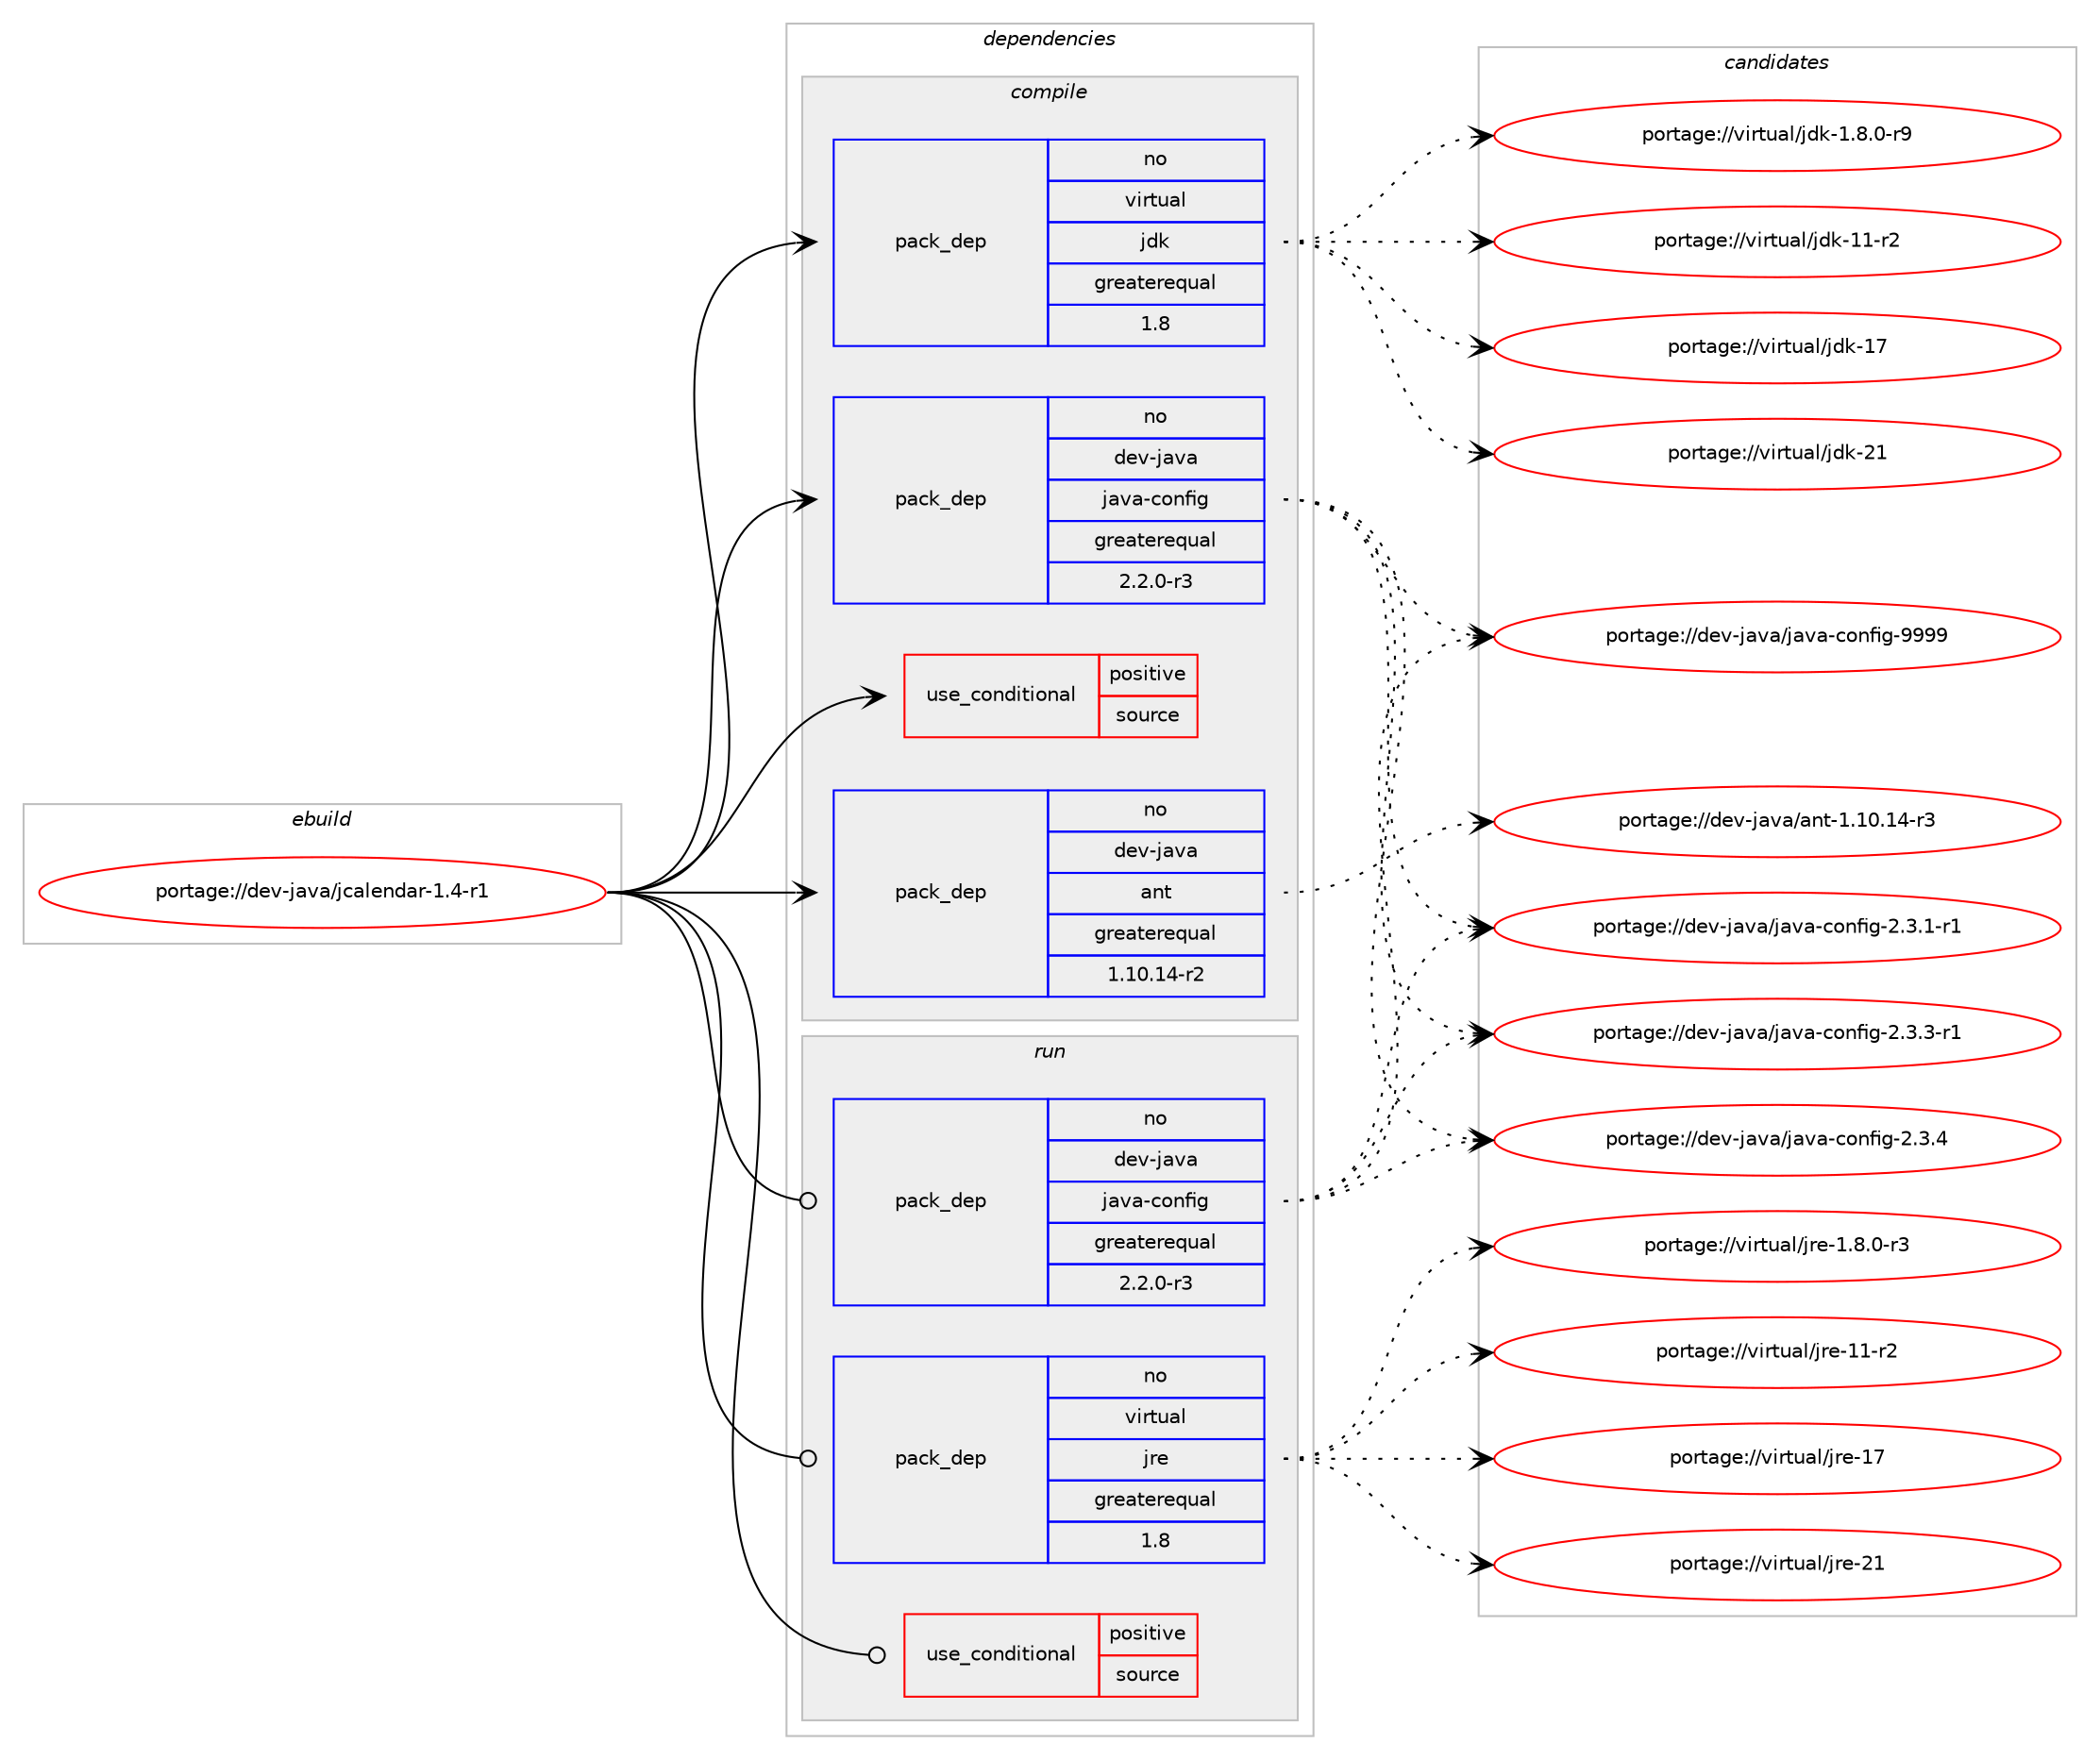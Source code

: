digraph prolog {

# *************
# Graph options
# *************

newrank=true;
concentrate=true;
compound=true;
graph [rankdir=LR,fontname=Helvetica,fontsize=10,ranksep=1.5];#, ranksep=2.5, nodesep=0.2];
edge  [arrowhead=vee];
node  [fontname=Helvetica,fontsize=10];

# **********
# The ebuild
# **********

subgraph cluster_leftcol {
color=gray;
rank=same;
label=<<i>ebuild</i>>;
id [label="portage://dev-java/jcalendar-1.4-r1", color=red, width=4, href="../dev-java/jcalendar-1.4-r1.svg"];
}

# ****************
# The dependencies
# ****************

subgraph cluster_midcol {
color=gray;
label=<<i>dependencies</i>>;
subgraph cluster_compile {
fillcolor="#eeeeee";
style=filled;
label=<<i>compile</i>>;
subgraph cond21354 {
dependency48234 [label=<<TABLE BORDER="0" CELLBORDER="1" CELLSPACING="0" CELLPADDING="4"><TR><TD ROWSPAN="3" CELLPADDING="10">use_conditional</TD></TR><TR><TD>positive</TD></TR><TR><TD>source</TD></TR></TABLE>>, shape=none, color=red];
# *** BEGIN UNKNOWN DEPENDENCY TYPE (TODO) ***
# dependency48234 -> package_dependency(portage://dev-java/jcalendar-1.4-r1,install,no,app-arch,zip,none,[,,],[],[])
# *** END UNKNOWN DEPENDENCY TYPE (TODO) ***

}
id:e -> dependency48234:w [weight=20,style="solid",arrowhead="vee"];
subgraph pack25856 {
dependency48235 [label=<<TABLE BORDER="0" CELLBORDER="1" CELLSPACING="0" CELLPADDING="4" WIDTH="220"><TR><TD ROWSPAN="6" CELLPADDING="30">pack_dep</TD></TR><TR><TD WIDTH="110">no</TD></TR><TR><TD>dev-java</TD></TR><TR><TD>ant</TD></TR><TR><TD>greaterequal</TD></TR><TR><TD>1.10.14-r2</TD></TR></TABLE>>, shape=none, color=blue];
}
id:e -> dependency48235:w [weight=20,style="solid",arrowhead="vee"];
subgraph pack25857 {
dependency48236 [label=<<TABLE BORDER="0" CELLBORDER="1" CELLSPACING="0" CELLPADDING="4" WIDTH="220"><TR><TD ROWSPAN="6" CELLPADDING="30">pack_dep</TD></TR><TR><TD WIDTH="110">no</TD></TR><TR><TD>dev-java</TD></TR><TR><TD>java-config</TD></TR><TR><TD>greaterequal</TD></TR><TR><TD>2.2.0-r3</TD></TR></TABLE>>, shape=none, color=blue];
}
id:e -> dependency48236:w [weight=20,style="solid",arrowhead="vee"];
# *** BEGIN UNKNOWN DEPENDENCY TYPE (TODO) ***
# id -> package_dependency(portage://dev-java/jcalendar-1.4-r1,install,no,dev-java,javatoolkit,none,[,,],[],[])
# *** END UNKNOWN DEPENDENCY TYPE (TODO) ***

# *** BEGIN UNKNOWN DEPENDENCY TYPE (TODO) ***
# id -> package_dependency(portage://dev-java/jcalendar-1.4-r1,install,no,dev-java,jgoodies-looks,none,[,,],[slot(2.6)],[])
# *** END UNKNOWN DEPENDENCY TYPE (TODO) ***

subgraph pack25858 {
dependency48237 [label=<<TABLE BORDER="0" CELLBORDER="1" CELLSPACING="0" CELLPADDING="4" WIDTH="220"><TR><TD ROWSPAN="6" CELLPADDING="30">pack_dep</TD></TR><TR><TD WIDTH="110">no</TD></TR><TR><TD>virtual</TD></TR><TR><TD>jdk</TD></TR><TR><TD>greaterequal</TD></TR><TR><TD>1.8</TD></TR></TABLE>>, shape=none, color=blue];
}
id:e -> dependency48237:w [weight=20,style="solid",arrowhead="vee"];
}
subgraph cluster_compileandrun {
fillcolor="#eeeeee";
style=filled;
label=<<i>compile and run</i>>;
}
subgraph cluster_run {
fillcolor="#eeeeee";
style=filled;
label=<<i>run</i>>;
subgraph cond21355 {
dependency48238 [label=<<TABLE BORDER="0" CELLBORDER="1" CELLSPACING="0" CELLPADDING="4"><TR><TD ROWSPAN="3" CELLPADDING="10">use_conditional</TD></TR><TR><TD>positive</TD></TR><TR><TD>source</TD></TR></TABLE>>, shape=none, color=red];
# *** BEGIN UNKNOWN DEPENDENCY TYPE (TODO) ***
# dependency48238 -> package_dependency(portage://dev-java/jcalendar-1.4-r1,run,no,app-arch,zip,none,[,,],[],[])
# *** END UNKNOWN DEPENDENCY TYPE (TODO) ***

}
id:e -> dependency48238:w [weight=20,style="solid",arrowhead="odot"];
subgraph pack25859 {
dependency48239 [label=<<TABLE BORDER="0" CELLBORDER="1" CELLSPACING="0" CELLPADDING="4" WIDTH="220"><TR><TD ROWSPAN="6" CELLPADDING="30">pack_dep</TD></TR><TR><TD WIDTH="110">no</TD></TR><TR><TD>dev-java</TD></TR><TR><TD>java-config</TD></TR><TR><TD>greaterequal</TD></TR><TR><TD>2.2.0-r3</TD></TR></TABLE>>, shape=none, color=blue];
}
id:e -> dependency48239:w [weight=20,style="solid",arrowhead="odot"];
# *** BEGIN UNKNOWN DEPENDENCY TYPE (TODO) ***
# id -> package_dependency(portage://dev-java/jcalendar-1.4-r1,run,no,dev-java,jgoodies-looks,none,[,,],[slot(2.6)],[])
# *** END UNKNOWN DEPENDENCY TYPE (TODO) ***

subgraph pack25860 {
dependency48240 [label=<<TABLE BORDER="0" CELLBORDER="1" CELLSPACING="0" CELLPADDING="4" WIDTH="220"><TR><TD ROWSPAN="6" CELLPADDING="30">pack_dep</TD></TR><TR><TD WIDTH="110">no</TD></TR><TR><TD>virtual</TD></TR><TR><TD>jre</TD></TR><TR><TD>greaterequal</TD></TR><TR><TD>1.8</TD></TR></TABLE>>, shape=none, color=blue];
}
id:e -> dependency48240:w [weight=20,style="solid",arrowhead="odot"];
}
}

# **************
# The candidates
# **************

subgraph cluster_choices {
rank=same;
color=gray;
label=<<i>candidates</i>>;

subgraph choice25856 {
color=black;
nodesep=1;
choice100101118451069711897479711011645494649484649524511451 [label="portage://dev-java/ant-1.10.14-r3", color=red, width=4,href="../dev-java/ant-1.10.14-r3.svg"];
dependency48235:e -> choice100101118451069711897479711011645494649484649524511451:w [style=dotted,weight="100"];
}
subgraph choice25857 {
color=black;
nodesep=1;
choice10010111845106971189747106971189745991111101021051034550465146494511449 [label="portage://dev-java/java-config-2.3.1-r1", color=red, width=4,href="../dev-java/java-config-2.3.1-r1.svg"];
choice10010111845106971189747106971189745991111101021051034550465146514511449 [label="portage://dev-java/java-config-2.3.3-r1", color=red, width=4,href="../dev-java/java-config-2.3.3-r1.svg"];
choice1001011184510697118974710697118974599111110102105103455046514652 [label="portage://dev-java/java-config-2.3.4", color=red, width=4,href="../dev-java/java-config-2.3.4.svg"];
choice10010111845106971189747106971189745991111101021051034557575757 [label="portage://dev-java/java-config-9999", color=red, width=4,href="../dev-java/java-config-9999.svg"];
dependency48236:e -> choice10010111845106971189747106971189745991111101021051034550465146494511449:w [style=dotted,weight="100"];
dependency48236:e -> choice10010111845106971189747106971189745991111101021051034550465146514511449:w [style=dotted,weight="100"];
dependency48236:e -> choice1001011184510697118974710697118974599111110102105103455046514652:w [style=dotted,weight="100"];
dependency48236:e -> choice10010111845106971189747106971189745991111101021051034557575757:w [style=dotted,weight="100"];
}
subgraph choice25858 {
color=black;
nodesep=1;
choice11810511411611797108471061001074549465646484511457 [label="portage://virtual/jdk-1.8.0-r9", color=red, width=4,href="../virtual/jdk-1.8.0-r9.svg"];
choice11810511411611797108471061001074549494511450 [label="portage://virtual/jdk-11-r2", color=red, width=4,href="../virtual/jdk-11-r2.svg"];
choice1181051141161179710847106100107454955 [label="portage://virtual/jdk-17", color=red, width=4,href="../virtual/jdk-17.svg"];
choice1181051141161179710847106100107455049 [label="portage://virtual/jdk-21", color=red, width=4,href="../virtual/jdk-21.svg"];
dependency48237:e -> choice11810511411611797108471061001074549465646484511457:w [style=dotted,weight="100"];
dependency48237:e -> choice11810511411611797108471061001074549494511450:w [style=dotted,weight="100"];
dependency48237:e -> choice1181051141161179710847106100107454955:w [style=dotted,weight="100"];
dependency48237:e -> choice1181051141161179710847106100107455049:w [style=dotted,weight="100"];
}
subgraph choice25859 {
color=black;
nodesep=1;
choice10010111845106971189747106971189745991111101021051034550465146494511449 [label="portage://dev-java/java-config-2.3.1-r1", color=red, width=4,href="../dev-java/java-config-2.3.1-r1.svg"];
choice10010111845106971189747106971189745991111101021051034550465146514511449 [label="portage://dev-java/java-config-2.3.3-r1", color=red, width=4,href="../dev-java/java-config-2.3.3-r1.svg"];
choice1001011184510697118974710697118974599111110102105103455046514652 [label="portage://dev-java/java-config-2.3.4", color=red, width=4,href="../dev-java/java-config-2.3.4.svg"];
choice10010111845106971189747106971189745991111101021051034557575757 [label="portage://dev-java/java-config-9999", color=red, width=4,href="../dev-java/java-config-9999.svg"];
dependency48239:e -> choice10010111845106971189747106971189745991111101021051034550465146494511449:w [style=dotted,weight="100"];
dependency48239:e -> choice10010111845106971189747106971189745991111101021051034550465146514511449:w [style=dotted,weight="100"];
dependency48239:e -> choice1001011184510697118974710697118974599111110102105103455046514652:w [style=dotted,weight="100"];
dependency48239:e -> choice10010111845106971189747106971189745991111101021051034557575757:w [style=dotted,weight="100"];
}
subgraph choice25860 {
color=black;
nodesep=1;
choice11810511411611797108471061141014549465646484511451 [label="portage://virtual/jre-1.8.0-r3", color=red, width=4,href="../virtual/jre-1.8.0-r3.svg"];
choice11810511411611797108471061141014549494511450 [label="portage://virtual/jre-11-r2", color=red, width=4,href="../virtual/jre-11-r2.svg"];
choice1181051141161179710847106114101454955 [label="portage://virtual/jre-17", color=red, width=4,href="../virtual/jre-17.svg"];
choice1181051141161179710847106114101455049 [label="portage://virtual/jre-21", color=red, width=4,href="../virtual/jre-21.svg"];
dependency48240:e -> choice11810511411611797108471061141014549465646484511451:w [style=dotted,weight="100"];
dependency48240:e -> choice11810511411611797108471061141014549494511450:w [style=dotted,weight="100"];
dependency48240:e -> choice1181051141161179710847106114101454955:w [style=dotted,weight="100"];
dependency48240:e -> choice1181051141161179710847106114101455049:w [style=dotted,weight="100"];
}
}

}
